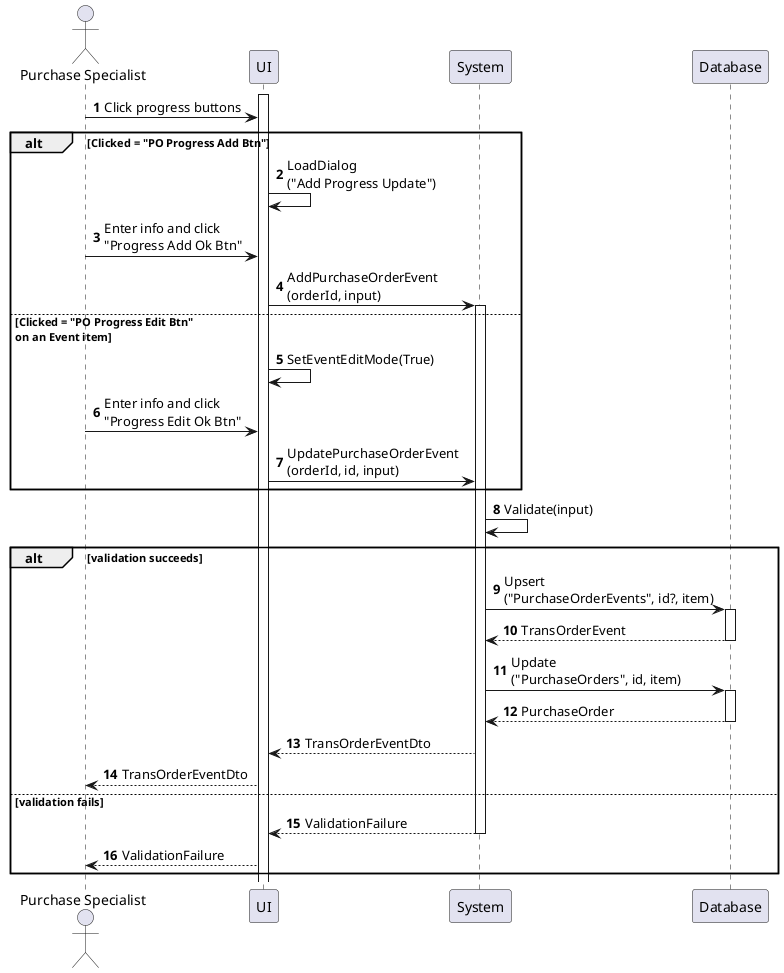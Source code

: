 @startuml purchase-order-update-progress
autonumber

actor "Purchase Specialist" as a
participant UI as f
participant System as b
participant Database as d

activate f
a -> f : Click progress buttons

alt Clicked = "PO Progress Add Btn"
    f -> f : LoadDialog\n("Add Progress Update")
    a -> f : Enter info and click\n"Progress Add Ok Btn"
    f -> b : AddPurchaseOrderEvent\n(orderId, input)
    activate b
else Clicked = "PO Progress Edit Btn"\non an Event item
    f -> f : SetEventEditMode(True)
    a -> f : Enter info and click\n"Progress Edit Ok Btn"
    f -> b : UpdatePurchaseOrderEvent\n(orderId, id, input)
end

activate b
b -> b : Validate(input)

alt validation succeeds
    b -> d : Upsert\n("PurchaseOrderEvents", id?, item)
    activate d
    return TransOrderEvent
    b -> d : Update\n("PurchaseOrders", id, item)
    activate d
    return PurchaseOrder
    b --> f : TransOrderEventDto
    f --> a : TransOrderEventDto
else validation fails
    return ValidationFailure
    f --> a : ValidationFailure
end
@enduml